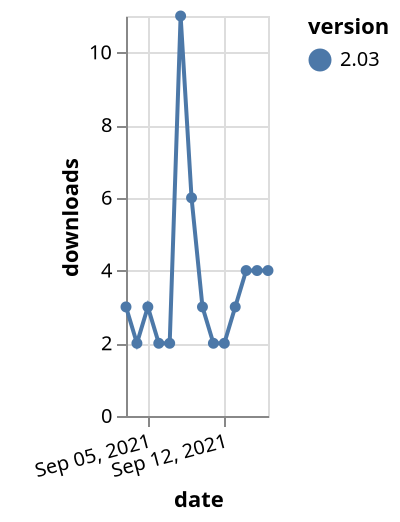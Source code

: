 {"$schema": "https://vega.github.io/schema/vega-lite/v5.json", "description": "A simple bar chart with embedded data.", "data": {"values": [{"date": "2021-09-03", "total": 5334, "delta": 3, "version": "2.03"}, {"date": "2021-09-04", "total": 5336, "delta": 2, "version": "2.03"}, {"date": "2021-09-05", "total": 5339, "delta": 3, "version": "2.03"}, {"date": "2021-09-06", "total": 5341, "delta": 2, "version": "2.03"}, {"date": "2021-09-07", "total": 5343, "delta": 2, "version": "2.03"}, {"date": "2021-09-08", "total": 5354, "delta": 11, "version": "2.03"}, {"date": "2021-09-09", "total": 5360, "delta": 6, "version": "2.03"}, {"date": "2021-09-10", "total": 5363, "delta": 3, "version": "2.03"}, {"date": "2021-09-11", "total": 5365, "delta": 2, "version": "2.03"}, {"date": "2021-09-12", "total": 5367, "delta": 2, "version": "2.03"}, {"date": "2021-09-13", "total": 5370, "delta": 3, "version": "2.03"}, {"date": "2021-09-14", "total": 5374, "delta": 4, "version": "2.03"}, {"date": "2021-09-15", "total": 5378, "delta": 4, "version": "2.03"}, {"date": "2021-09-16", "total": 5382, "delta": 4, "version": "2.03"}]}, "width": "container", "mark": {"type": "line", "point": {"filled": true}}, "encoding": {"x": {"field": "date", "type": "temporal", "timeUnit": "yearmonthdate", "title": "date", "axis": {"labelAngle": -15}}, "y": {"field": "delta", "type": "quantitative", "title": "downloads"}, "color": {"field": "version", "type": "nominal"}, "tooltip": {"field": "delta"}}}